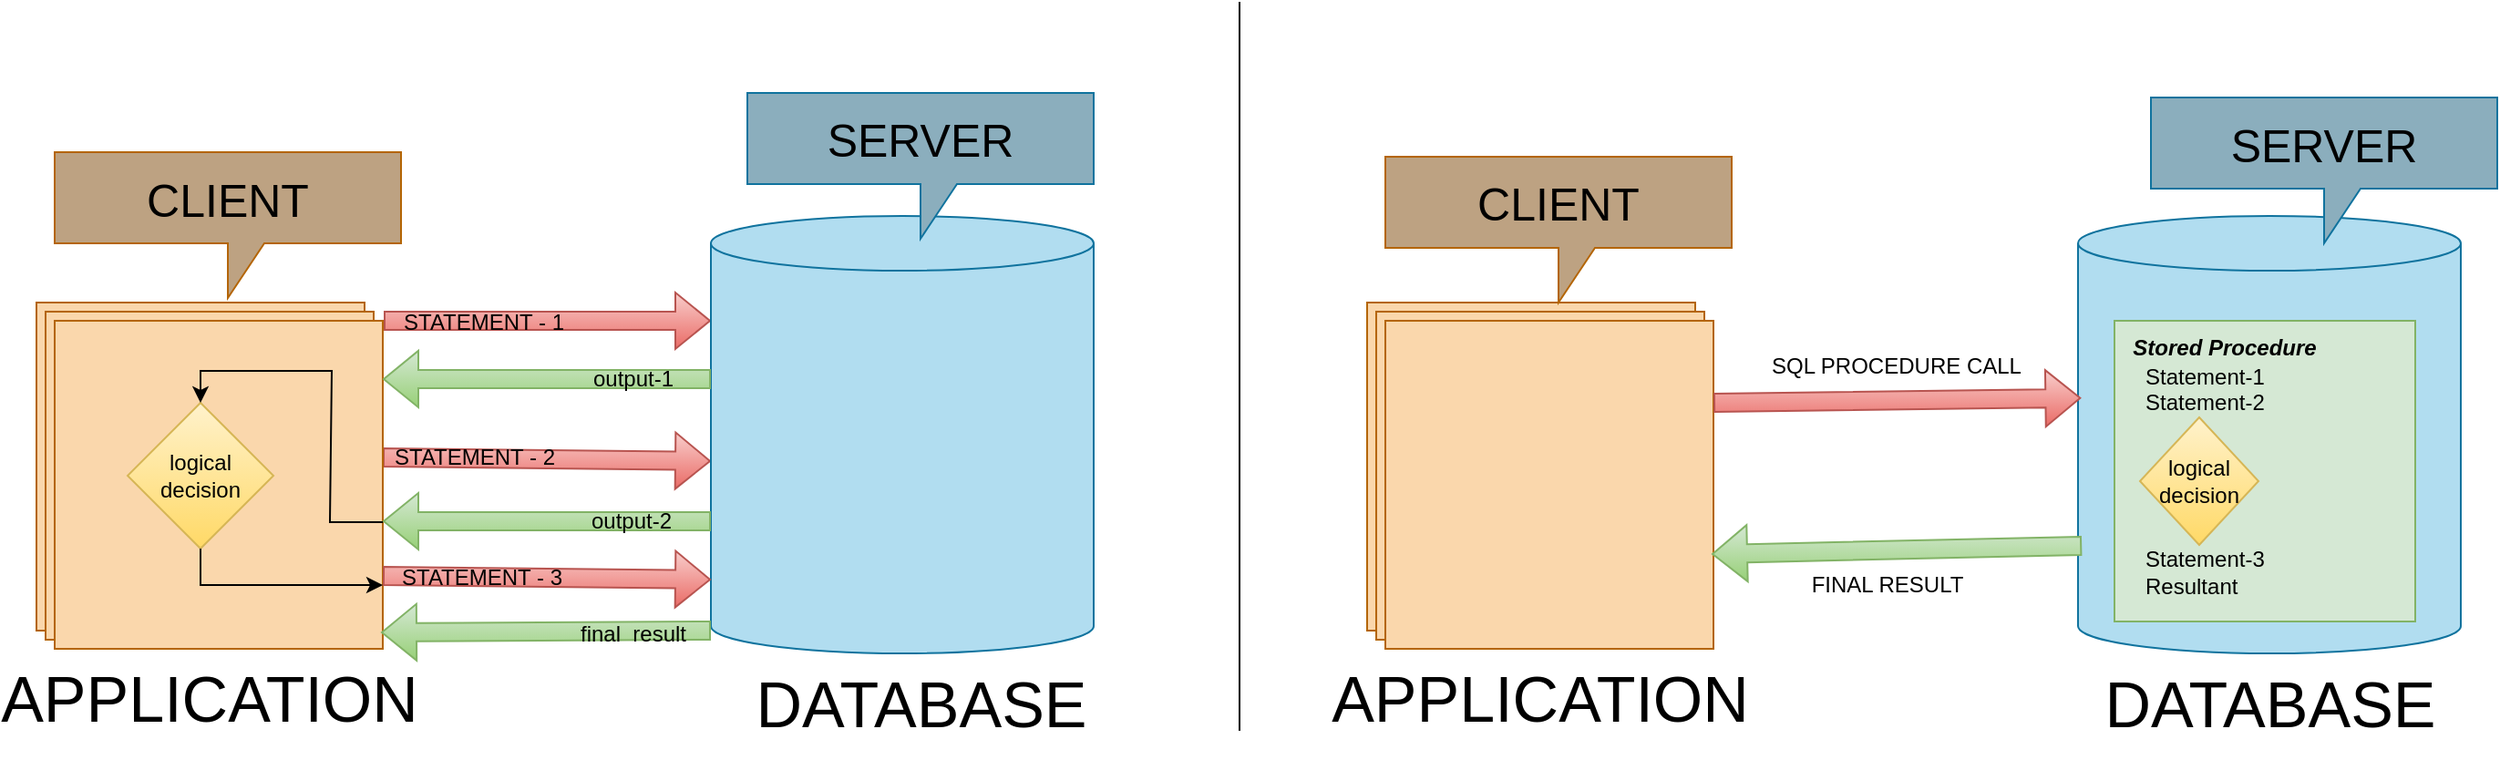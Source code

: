 <mxfile version="24.7.4">
  <diagram name="Page-1" id="msBr3GiUHdKusKifpAUb">
    <mxGraphModel dx="1247" dy="719" grid="1" gridSize="10" guides="1" tooltips="1" connect="1" arrows="1" fold="1" page="1" pageScale="1" pageWidth="1654" pageHeight="1169" math="0" shadow="0">
      <root>
        <mxCell id="0" />
        <mxCell id="1" parent="0" />
        <mxCell id="Ntr3V_1GSItPwPApkCJI-1" value="" style="shape=flexArrow;endArrow=classic;html=1;rounded=0;exitX=0;exitY=0;exitDx=0;exitDy=135;exitPerimeter=0;fillColor=#f8cecc;strokeColor=#b85450;gradientColor=#ea6b66;" edge="1" parent="1">
          <mxGeometry width="50" height="50" relative="1" as="geometry">
            <mxPoint x="660" y="810" as="sourcePoint" />
            <mxPoint x="840" y="812" as="targetPoint" />
          </mxGeometry>
        </mxCell>
        <mxCell id="Ntr3V_1GSItPwPApkCJI-2" value="" style="shape=flexArrow;endArrow=classic;html=1;rounded=0;exitX=0;exitY=0;exitDx=0;exitDy=135;exitPerimeter=0;fillColor=#f8cecc;strokeColor=#b85450;gradientColor=#ea6b66;" edge="1" parent="1">
          <mxGeometry width="50" height="50" relative="1" as="geometry">
            <mxPoint x="660.5" y="735" as="sourcePoint" />
            <mxPoint x="840" y="735" as="targetPoint" />
          </mxGeometry>
        </mxCell>
        <mxCell id="Ntr3V_1GSItPwPApkCJI-3" value="" style="shape=cylinder3;whiteSpace=wrap;html=1;boundedLbl=1;backgroundOutline=1;size=15;fillColor=#b1ddf0;strokeColor=#10739e;direction=east;" vertex="1" parent="1">
          <mxGeometry x="1590" y="677.5" width="210" height="240" as="geometry" />
        </mxCell>
        <mxCell id="Ntr3V_1GSItPwPApkCJI-4" value="" style="whiteSpace=wrap;html=1;aspect=fixed;fillColor=#d5e8d4;strokeColor=#82b366;" vertex="1" parent="1">
          <mxGeometry x="1610" y="735" width="165" height="165" as="geometry" />
        </mxCell>
        <mxCell id="Ntr3V_1GSItPwPApkCJI-5" value="Statement-1&lt;div&gt;Statement-2&lt;/div&gt;&lt;div&gt;&lt;br&gt;&lt;/div&gt;&lt;div&gt;&lt;br&gt;&lt;/div&gt;&lt;div&gt;&lt;br&gt;&lt;/div&gt;&lt;div&gt;&lt;br&gt;&lt;/div&gt;&lt;div&gt;&lt;br&gt;&lt;/div&gt;&lt;div&gt;Statement-3&lt;/div&gt;&lt;div&gt;Resultant&lt;/div&gt;" style="text;html=1;align=left;verticalAlign=middle;resizable=0;points=[];autosize=1;strokeColor=none;fillColor=none;" vertex="1" parent="1">
          <mxGeometry x="1625" y="752.5" width="90" height="140" as="geometry" />
        </mxCell>
        <mxCell id="Ntr3V_1GSItPwPApkCJI-6" value="&lt;font style=&quot;font-size: 35px;&quot;&gt;DATABASE&lt;/font&gt;" style="text;html=1;align=center;verticalAlign=middle;resizable=0;points=[];autosize=1;strokeColor=none;fillColor=none;" vertex="1" parent="1">
          <mxGeometry x="1590" y="915" width="210" height="60" as="geometry" />
        </mxCell>
        <mxCell id="Ntr3V_1GSItPwPApkCJI-7" value="&lt;b&gt;&lt;i&gt;Stored Procedure&lt;/i&gt;&lt;/b&gt;" style="text;html=1;align=center;verticalAlign=middle;resizable=0;points=[];autosize=1;strokeColor=none;fillColor=none;" vertex="1" parent="1">
          <mxGeometry x="1610" y="735" width="120" height="30" as="geometry" />
        </mxCell>
        <mxCell id="Ntr3V_1GSItPwPApkCJI-8" value="&lt;font style=&quot;font-size: 35px;&quot;&gt;APPLICATION&lt;/font&gt;" style="verticalLabelPosition=bottom;verticalAlign=top;html=1;shape=mxgraph.basic.layered_rect;dx=10;outlineConnect=0;whiteSpace=wrap;fillColor=#fad7ac;strokeColor=#b46504;direction=west;" vertex="1" parent="1">
          <mxGeometry x="1200" y="725" width="190" height="190" as="geometry" />
        </mxCell>
        <mxCell id="Ntr3V_1GSItPwPApkCJI-9" value="&lt;font style=&quot;font-size: 25px;&quot;&gt;CLIENT&lt;/font&gt;" style="shape=callout;whiteSpace=wrap;html=1;perimeter=calloutPerimeter;fillColor=#BDA282;strokeColor=#b46504;" vertex="1" parent="1">
          <mxGeometry x="1210" y="645" width="190" height="80" as="geometry" />
        </mxCell>
        <mxCell id="Ntr3V_1GSItPwPApkCJI-10" value="" style="shape=flexArrow;endArrow=classic;html=1;rounded=0;entryX=0.008;entryY=0.416;entryDx=0;entryDy=0;entryPerimeter=0;exitX=0;exitY=0;exitDx=0;exitDy=135;exitPerimeter=0;fillColor=#f8cecc;strokeColor=#b85450;gradientColor=#ea6b66;" edge="1" parent="1" source="Ntr3V_1GSItPwPApkCJI-8" target="Ntr3V_1GSItPwPApkCJI-3">
          <mxGeometry width="50" height="50" relative="1" as="geometry">
            <mxPoint x="1510" y="695" as="sourcePoint" />
            <mxPoint x="1560" y="645" as="targetPoint" />
          </mxGeometry>
        </mxCell>
        <mxCell id="Ntr3V_1GSItPwPApkCJI-11" value="SQL PROCEDURE CALL" style="text;html=1;align=center;verticalAlign=middle;resizable=0;points=[];autosize=1;strokeColor=none;fillColor=none;" vertex="1" parent="1">
          <mxGeometry x="1410" y="745" width="160" height="30" as="geometry" />
        </mxCell>
        <mxCell id="Ntr3V_1GSItPwPApkCJI-12" value="" style="shape=flexArrow;endArrow=classic;html=1;rounded=0;exitX=0.01;exitY=0.754;exitDx=0;exitDy=0;exitPerimeter=0;fillColor=#d5e8d4;strokeColor=#82b366;gradientColor=#97d077;" edge="1" parent="1" source="Ntr3V_1GSItPwPApkCJI-3">
          <mxGeometry width="50" height="50" relative="1" as="geometry">
            <mxPoint x="1389" y="875" as="sourcePoint" />
            <mxPoint x="1389" y="863" as="targetPoint" />
          </mxGeometry>
        </mxCell>
        <mxCell id="Ntr3V_1GSItPwPApkCJI-13" value="FINAL RESULT" style="text;html=1;align=center;verticalAlign=middle;resizable=0;points=[];autosize=1;strokeColor=none;fillColor=none;" vertex="1" parent="1">
          <mxGeometry x="1430" y="865" width="110" height="30" as="geometry" />
        </mxCell>
        <mxCell id="Ntr3V_1GSItPwPApkCJI-14" value="" style="shape=cylinder3;whiteSpace=wrap;html=1;boundedLbl=1;backgroundOutline=1;size=15;fillColor=#b1ddf0;strokeColor=#10739e;direction=east;" vertex="1" parent="1">
          <mxGeometry x="840" y="677.5" width="210" height="240" as="geometry" />
        </mxCell>
        <mxCell id="Ntr3V_1GSItPwPApkCJI-15" value="&lt;font style=&quot;font-size: 35px;&quot;&gt;DATABASE&lt;/font&gt;" style="text;html=1;align=center;verticalAlign=middle;resizable=0;points=[];autosize=1;strokeColor=none;fillColor=none;" vertex="1" parent="1">
          <mxGeometry x="850" y="915" width="210" height="60" as="geometry" />
        </mxCell>
        <mxCell id="Ntr3V_1GSItPwPApkCJI-16" value="&lt;font style=&quot;font-size: 35px;&quot;&gt;APPLICATION&lt;/font&gt;" style="verticalLabelPosition=bottom;verticalAlign=top;html=1;shape=mxgraph.basic.layered_rect;dx=10;outlineConnect=0;whiteSpace=wrap;fillColor=#fad7ac;strokeColor=#b46504;direction=west;" vertex="1" parent="1">
          <mxGeometry x="470" y="725" width="190" height="190" as="geometry" />
        </mxCell>
        <mxCell id="Ntr3V_1GSItPwPApkCJI-17" value="&lt;font style=&quot;font-size: 25px;&quot;&gt;CLIENT&lt;/font&gt;" style="shape=callout;whiteSpace=wrap;html=1;perimeter=calloutPerimeter;fillColor=#BDA282;strokeColor=#b46504;" vertex="1" parent="1">
          <mxGeometry x="480" y="642.5" width="190" height="80" as="geometry" />
        </mxCell>
        <mxCell id="Ntr3V_1GSItPwPApkCJI-18" value="STATEMENT - 1" style="text;html=1;align=center;verticalAlign=middle;resizable=0;points=[];autosize=1;strokeColor=none;fillColor=none;" vertex="1" parent="1">
          <mxGeometry x="660" y="721" width="110" height="30" as="geometry" />
        </mxCell>
        <mxCell id="Ntr3V_1GSItPwPApkCJI-19" value="STATEMENT - 2" style="text;html=1;align=center;verticalAlign=middle;resizable=0;points=[];autosize=1;strokeColor=none;fillColor=none;" vertex="1" parent="1">
          <mxGeometry x="655" y="795" width="110" height="30" as="geometry" />
        </mxCell>
        <mxCell id="Ntr3V_1GSItPwPApkCJI-20" value="" style="shape=flexArrow;endArrow=classic;html=1;rounded=0;entryX=0;entryY=0.779;entryDx=0;entryDy=0;entryPerimeter=0;fillColor=#d5e8d4;gradientColor=#97d077;strokeColor=#82b366;" edge="1" parent="1" target="Ntr3V_1GSItPwPApkCJI-16">
          <mxGeometry width="50" height="50" relative="1" as="geometry">
            <mxPoint x="840" y="767" as="sourcePoint" />
            <mxPoint x="810" y="575" as="targetPoint" />
          </mxGeometry>
        </mxCell>
        <mxCell id="Ntr3V_1GSItPwPApkCJI-21" value="output-1" style="text;html=1;align=center;verticalAlign=middle;resizable=0;points=[];autosize=1;strokeColor=none;fillColor=none;" vertex="1" parent="1">
          <mxGeometry x="762" y="751.5" width="70" height="30" as="geometry" />
        </mxCell>
        <mxCell id="Ntr3V_1GSItPwPApkCJI-22" value="" style="shape=flexArrow;endArrow=classic;html=1;rounded=0;entryX=0;entryY=0.779;entryDx=0;entryDy=0;entryPerimeter=0;fillColor=#d5e8d4;gradientColor=#97d077;strokeColor=#82b366;" edge="1" parent="1">
          <mxGeometry width="50" height="50" relative="1" as="geometry">
            <mxPoint x="840" y="845" as="sourcePoint" />
            <mxPoint x="660" y="845" as="targetPoint" />
          </mxGeometry>
        </mxCell>
        <mxCell id="Ntr3V_1GSItPwPApkCJI-23" value="output-2" style="text;html=1;align=center;verticalAlign=middle;resizable=0;points=[];autosize=1;strokeColor=none;fillColor=none;" vertex="1" parent="1">
          <mxGeometry x="761" y="830" width="70" height="30" as="geometry" />
        </mxCell>
        <mxCell id="Ntr3V_1GSItPwPApkCJI-24" value="" style="shape=flexArrow;endArrow=classic;html=1;rounded=0;exitX=0;exitY=0;exitDx=0;exitDy=135;exitPerimeter=0;fillColor=#f8cecc;strokeColor=#b85450;gradientColor=#ea6b66;" edge="1" parent="1">
          <mxGeometry width="50" height="50" relative="1" as="geometry">
            <mxPoint x="660" y="875" as="sourcePoint" />
            <mxPoint x="840" y="877" as="targetPoint" />
          </mxGeometry>
        </mxCell>
        <mxCell id="Ntr3V_1GSItPwPApkCJI-25" value="STATEMENT - 3" style="text;html=1;align=center;verticalAlign=middle;resizable=0;points=[];autosize=1;strokeColor=none;fillColor=none;" vertex="1" parent="1">
          <mxGeometry x="659" y="861" width="110" height="30" as="geometry" />
        </mxCell>
        <mxCell id="Ntr3V_1GSItPwPApkCJI-26" value="" style="shape=flexArrow;endArrow=classic;html=1;rounded=0;entryX=0;entryY=0.779;entryDx=0;entryDy=0;entryPerimeter=0;fillColor=#d5e8d4;gradientColor=#97d077;strokeColor=#82b366;" edge="1" parent="1">
          <mxGeometry width="50" height="50" relative="1" as="geometry">
            <mxPoint x="840" y="905" as="sourcePoint" />
            <mxPoint x="659" y="906" as="targetPoint" />
          </mxGeometry>
        </mxCell>
        <mxCell id="Ntr3V_1GSItPwPApkCJI-27" value="final&amp;nbsp; result" style="text;html=1;align=center;verticalAlign=middle;resizable=0;points=[];autosize=1;strokeColor=none;fillColor=none;" vertex="1" parent="1">
          <mxGeometry x="757" y="891.5" width="80" height="30" as="geometry" />
        </mxCell>
        <mxCell id="Ntr3V_1GSItPwPApkCJI-28" value="logical decision" style="rhombus;whiteSpace=wrap;html=1;fillColor=#fff2cc;gradientColor=#ffd966;strokeColor=#d6b656;" vertex="1" parent="1">
          <mxGeometry x="520" y="780" width="80" height="80" as="geometry" />
        </mxCell>
        <mxCell id="Ntr3V_1GSItPwPApkCJI-29" value="" style="endArrow=classic;html=1;rounded=0;exitX=0.5;exitY=1;exitDx=0;exitDy=0;" edge="1" parent="1" source="Ntr3V_1GSItPwPApkCJI-28">
          <mxGeometry width="50" height="50" relative="1" as="geometry">
            <mxPoint x="760" y="625" as="sourcePoint" />
            <mxPoint x="660" y="880" as="targetPoint" />
            <Array as="points">
              <mxPoint x="560" y="880" />
            </Array>
          </mxGeometry>
        </mxCell>
        <mxCell id="Ntr3V_1GSItPwPApkCJI-30" value="&lt;span style=&quot;font-size: 25px;&quot;&gt;SERVER&lt;/span&gt;" style="shape=callout;whiteSpace=wrap;html=1;perimeter=calloutPerimeter;fillColor=#8BAEBD;strokeColor=#10739e;" vertex="1" parent="1">
          <mxGeometry x="860" y="610" width="190" height="80" as="geometry" />
        </mxCell>
        <mxCell id="Ntr3V_1GSItPwPApkCJI-31" value="&lt;span style=&quot;font-size: 25px;&quot;&gt;SERVER&lt;/span&gt;" style="shape=callout;whiteSpace=wrap;html=1;perimeter=calloutPerimeter;fillColor=#8BAEBD;strokeColor=#10739e;" vertex="1" parent="1">
          <mxGeometry x="1630" y="612.5" width="190" height="80" as="geometry" />
        </mxCell>
        <mxCell id="Ntr3V_1GSItPwPApkCJI-32" value="" style="endArrow=none;html=1;rounded=0;" edge="1" parent="1">
          <mxGeometry width="50" height="50" relative="1" as="geometry">
            <mxPoint x="1130" y="960" as="sourcePoint" />
            <mxPoint x="1130" y="560" as="targetPoint" />
          </mxGeometry>
        </mxCell>
        <mxCell id="Ntr3V_1GSItPwPApkCJI-34" value="logical decision" style="rhombus;whiteSpace=wrap;html=1;fillColor=#fff2cc;gradientColor=#ffd966;strokeColor=#d6b656;" vertex="1" parent="1">
          <mxGeometry x="1624" y="788" width="65" height="70" as="geometry" />
        </mxCell>
        <mxCell id="Ntr3V_1GSItPwPApkCJI-36" value="" style="endArrow=classic;html=1;rounded=0;entryX=0.5;entryY=0;entryDx=0;entryDy=0;" edge="1" parent="1" target="Ntr3V_1GSItPwPApkCJI-28">
          <mxGeometry width="50" height="50" relative="1" as="geometry">
            <mxPoint x="660" y="845.5" as="sourcePoint" />
            <mxPoint x="670" y="890" as="targetPoint" />
            <Array as="points">
              <mxPoint x="631" y="845.5" />
              <mxPoint x="632" y="762.5" />
              <mxPoint x="560" y="762.5" />
            </Array>
          </mxGeometry>
        </mxCell>
      </root>
    </mxGraphModel>
  </diagram>
</mxfile>
